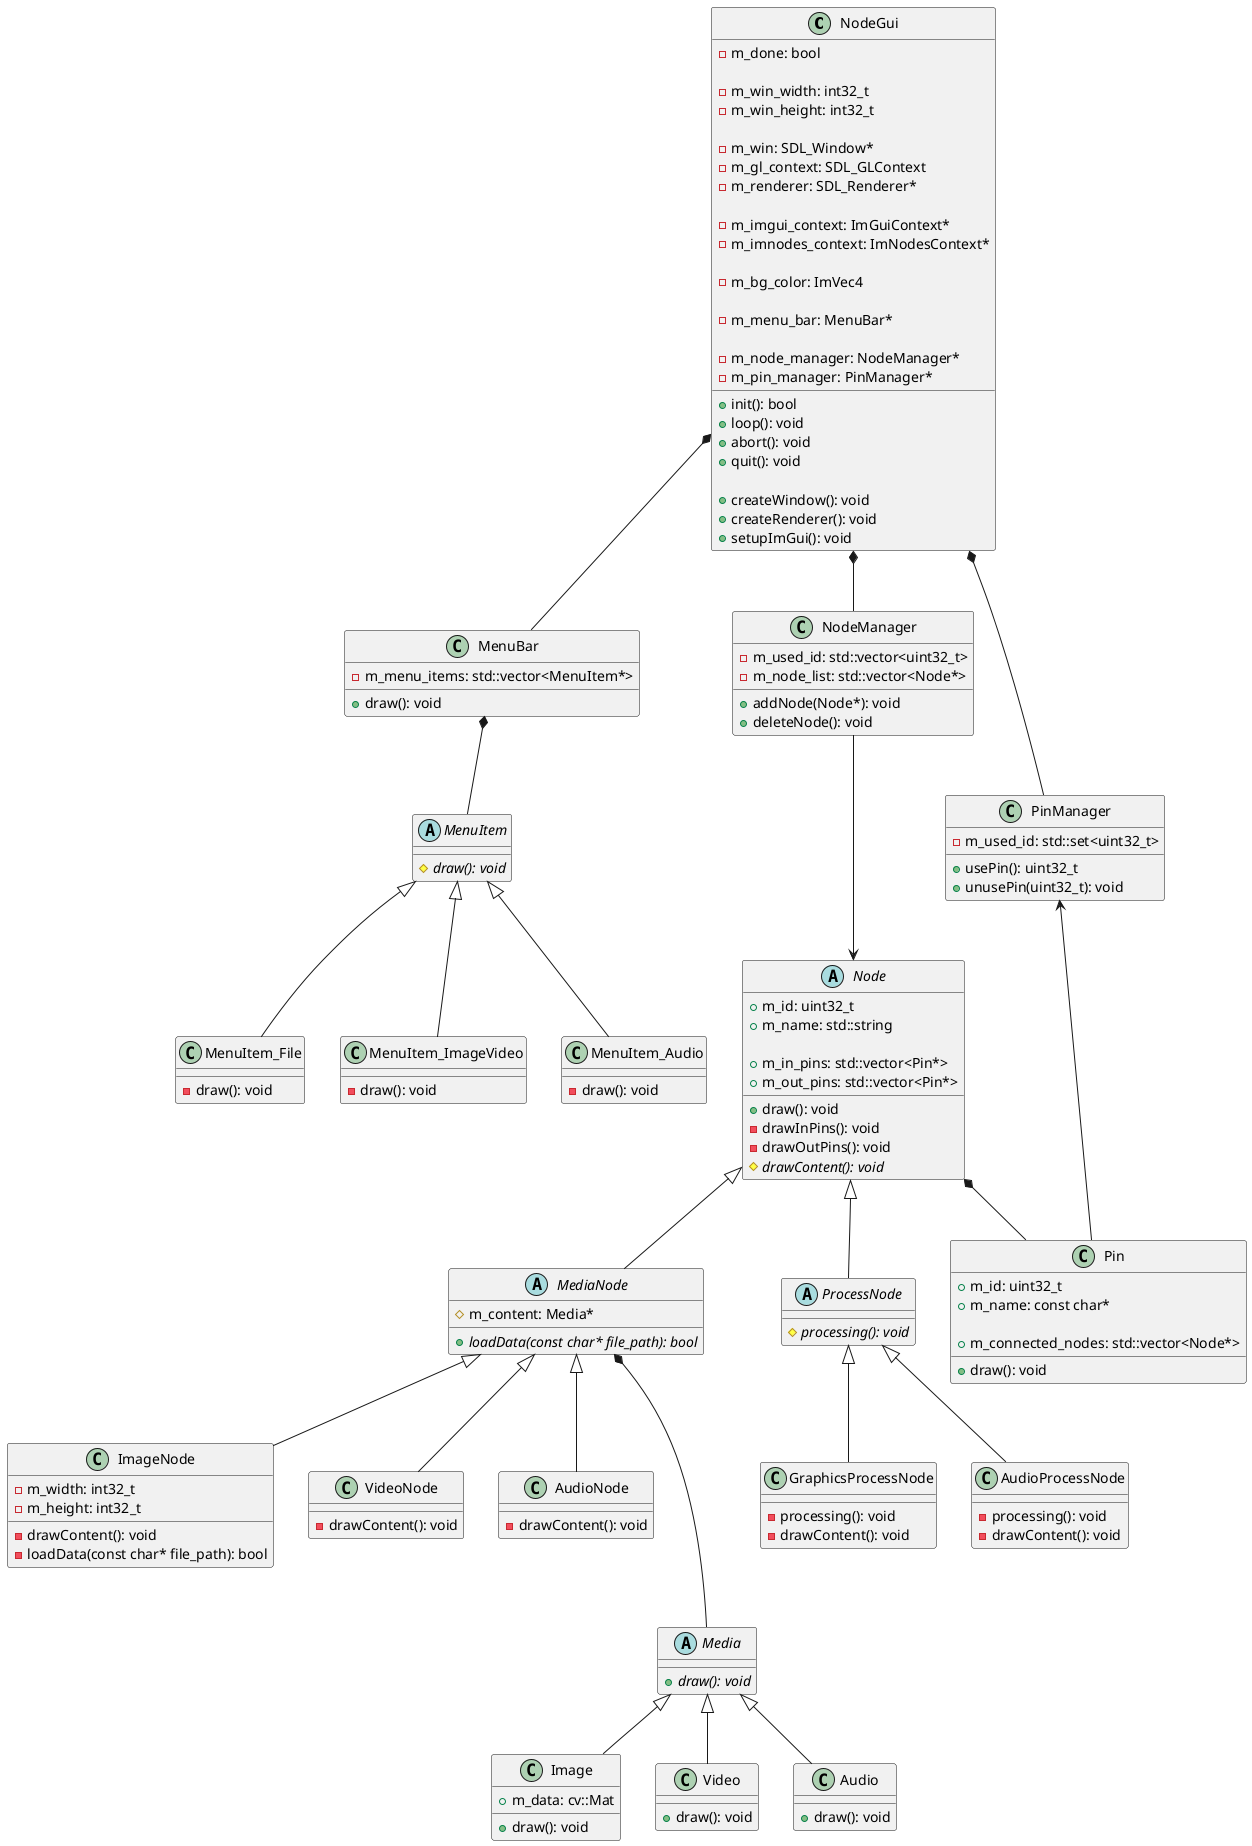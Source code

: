 @startuml NodeProcessing

class NodeGui {
    +init(): bool
    +loop(): void
    +abort(): void
    +quit(): void

    +createWindow(): void
    +createRenderer(): void
    +setupImGui(): void

    -m_done: bool

    -m_win_width: int32_t
    -m_win_height: int32_t

    -m_win: SDL_Window*
    -m_gl_context: SDL_GLContext
    -m_renderer: SDL_Renderer*

    -m_imgui_context: ImGuiContext*
    -m_imnodes_context: ImNodesContext*

    -m_bg_color: ImVec4

    -m_menu_bar: MenuBar*

    -m_node_manager: NodeManager*
    -m_pin_manager: PinManager*
}

class MenuBar {
    +draw(): void

    -m_menu_items: std::vector<MenuItem*>
}

abstract class MenuItem {
    {abstract} #draw(): void
}

class MenuItem_File {
    -draw(): void
}

class MenuItem_ImageVideo {
    -draw(): void
}

class MenuItem_Audio {
    -draw(): void
}

class NodeManager {
    +addNode(Node*): void
    +deleteNode(): void

    -m_used_id: std::vector<uint32_t>
    -m_node_list: std::vector<Node*>
}

abstract class Node {
    +draw(): void
    -drawInPins(): void
    -drawOutPins(): void
    {abstract} #drawContent(): void

    +m_id: uint32_t
    +m_name: std::string

    +m_in_pins: std::vector<Pin*>
    +m_out_pins: std::vector<Pin*>
}

abstract class MediaNode {
    {abstract} +loadData(const char* file_path): bool

    #m_content: Media*
}

abstract class ProcessNode {
    {abstract} #processing(): void
}

class ImageNode {
    -drawContent(): void
    -loadData(const char* file_path): bool

    -m_width: int32_t
    -m_height: int32_t
}

class VideoNode {
    -drawContent(): void
}

class AudioNode {
    -drawContent(): void
}

class GraphicsProcessNode {
    -processing(): void
    -drawContent(): void
}

class AudioProcessNode {
    -processing(): void
    -drawContent(): void
}

class PinManager {
    +usePin(): uint32_t
    +unusePin(uint32_t): void

    -m_used_id: std::set<uint32_t>
}

class Pin {
    +draw(): void

    +m_id: uint32_t
    +m_name: const char*

    +m_connected_nodes: std::vector<Node*>
}

abstract class Media {
    {abstract} +draw(): void
}

class Image {
    +draw(): void
    
    +m_data: cv::Mat
}

class Video {
    +draw(): void
}

class Audio {
    +draw(): void
}

NodeGui *-- NodeManager
NodeGui *-- PinManager
NodeGui *-- MenuBar

MenuBar *-- MenuItem
MenuItem <|-- MenuItem_File
MenuItem <|-- MenuItem_ImageVideo
MenuItem <|-- MenuItem_Audio

Node <|-- MediaNode
Node <|-- ProcessNode
Node *-- Pin
MediaNode <|-- ImageNode
MediaNode <|-- VideoNode
MediaNode <|-- AudioNode
ProcessNode <|-- GraphicsProcessNode
ProcessNode <|-- AudioProcessNode

MediaNode *--- Media
Media <|-- Image
Media <|-- Video
Media <|-- Audio

NodeManager ---> Node
PinManager <-- Pin

@enduml
